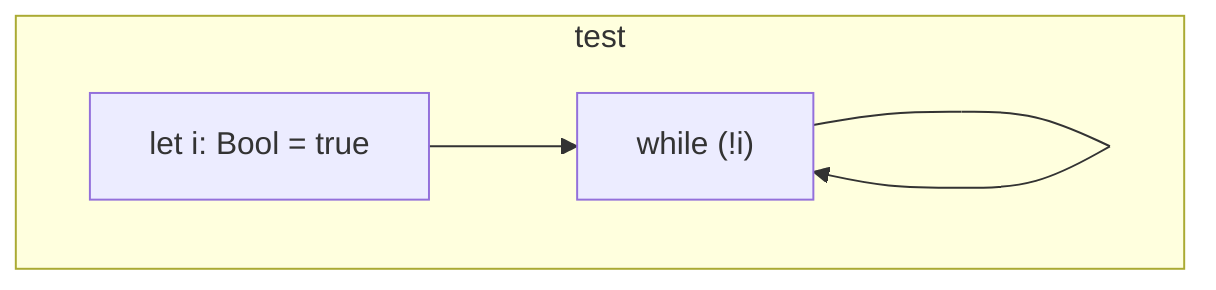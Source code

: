 graph TD
subgraph test
    test_141["let i: Bool = true"]
    test_142["while (!i)"]
    test_141 --> test_142
    test_142 --> test_142
end